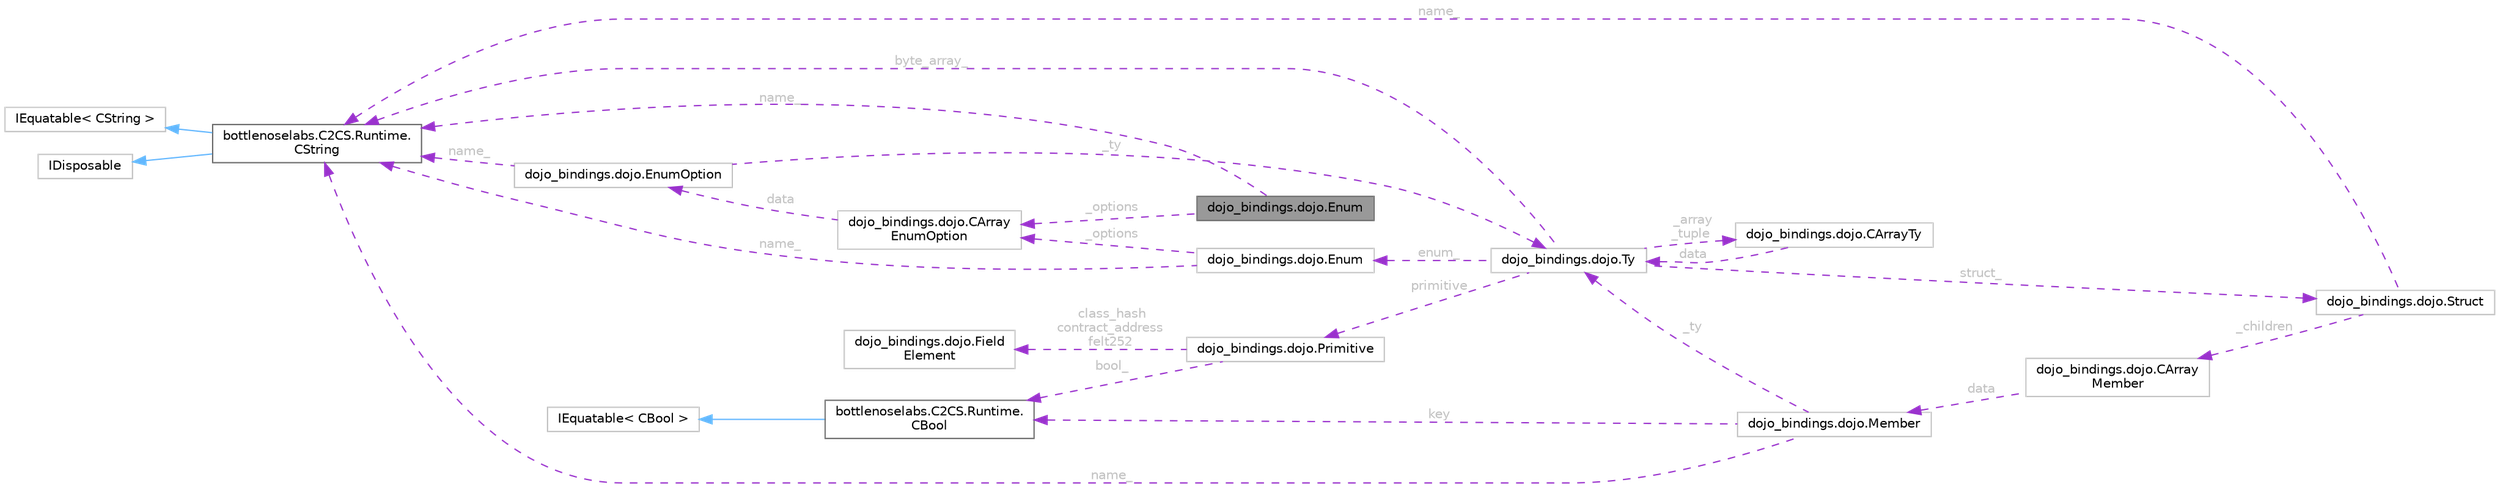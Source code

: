 digraph "dojo_bindings.dojo.Enum"
{
 // LATEX_PDF_SIZE
  bgcolor="transparent";
  edge [fontname=Helvetica,fontsize=10,labelfontname=Helvetica,labelfontsize=10];
  node [fontname=Helvetica,fontsize=10,shape=box,height=0.2,width=0.4];
  rankdir="LR";
  Node1 [id="Node000001",label="dojo_bindings.dojo.Enum",height=0.2,width=0.4,color="gray40", fillcolor="grey60", style="filled", fontcolor="black",tooltip=" "];
  Node2 -> Node1 [id="edge1_Node000001_Node000002",dir="back",color="darkorchid3",style="dashed",tooltip=" ",label=" name_",fontcolor="grey" ];
  Node2 [id="Node000002",label="bottlenoselabs.C2CS.Runtime.\lCString",height=0.2,width=0.4,color="gray40", fillcolor="white", style="filled",URL="$structbottlenoselabs_1_1_c2_c_s_1_1_runtime_1_1_c_string.html",tooltip="A pointer value type of bytes that represent a string; the C type char*."];
  Node3 -> Node2 [id="edge2_Node000002_Node000003",dir="back",color="steelblue1",style="solid",tooltip=" "];
  Node3 [id="Node000003",label="IEquatable\< CString \>",height=0.2,width=0.4,color="grey75", fillcolor="white", style="filled",tooltip=" "];
  Node4 -> Node2 [id="edge3_Node000002_Node000004",dir="back",color="steelblue1",style="solid",tooltip=" "];
  Node4 [id="Node000004",label="IDisposable",height=0.2,width=0.4,color="grey75", fillcolor="white", style="filled",tooltip=" "];
  Node5 -> Node1 [id="edge4_Node000001_Node000005",dir="back",color="darkorchid3",style="dashed",tooltip=" ",label=" _options",fontcolor="grey" ];
  Node5 [id="Node000005",label="dojo_bindings.dojo.CArray\lEnumOption",height=0.2,width=0.4,color="grey75", fillcolor="white", style="filled",URL="$structdojo__bindings_1_1dojo_1_1_c_array_enum_option.html",tooltip=" "];
  Node6 -> Node5 [id="edge5_Node000005_Node000006",dir="back",color="darkorchid3",style="dashed",tooltip=" ",label=" data",fontcolor="grey" ];
  Node6 [id="Node000006",label="dojo_bindings.dojo.EnumOption",height=0.2,width=0.4,color="grey75", fillcolor="white", style="filled",URL="$structdojo__bindings_1_1dojo_1_1_enum_option.html",tooltip=" "];
  Node2 -> Node6 [id="edge6_Node000006_Node000002",dir="back",color="darkorchid3",style="dashed",tooltip=" ",label=" name_",fontcolor="grey" ];
  Node7 -> Node6 [id="edge7_Node000006_Node000007",dir="back",color="darkorchid3",style="dashed",tooltip=" ",label=" _ty",fontcolor="grey" ];
  Node7 [id="Node000007",label="dojo_bindings.dojo.Ty",height=0.2,width=0.4,color="grey75", fillcolor="white", style="filled",URL="$structdojo__bindings_1_1dojo_1_1_ty.html",tooltip=" "];
  Node8 -> Node7 [id="edge8_Node000007_Node000008",dir="back",color="darkorchid3",style="dashed",tooltip=" ",label=" struct_",fontcolor="grey" ];
  Node8 [id="Node000008",label="dojo_bindings.dojo.Struct",height=0.2,width=0.4,color="grey75", fillcolor="white", style="filled",URL="$structdojo__bindings_1_1dojo_1_1_struct.html",tooltip=" "];
  Node2 -> Node8 [id="edge9_Node000008_Node000002",dir="back",color="darkorchid3",style="dashed",tooltip=" ",label=" name_",fontcolor="grey" ];
  Node9 -> Node8 [id="edge10_Node000008_Node000009",dir="back",color="darkorchid3",style="dashed",tooltip=" ",label=" _children",fontcolor="grey" ];
  Node9 [id="Node000009",label="dojo_bindings.dojo.CArray\lMember",height=0.2,width=0.4,color="grey75", fillcolor="white", style="filled",URL="$structdojo__bindings_1_1dojo_1_1_c_array_member.html",tooltip=" "];
  Node10 -> Node9 [id="edge11_Node000009_Node000010",dir="back",color="darkorchid3",style="dashed",tooltip=" ",label=" data",fontcolor="grey" ];
  Node10 [id="Node000010",label="dojo_bindings.dojo.Member",height=0.2,width=0.4,color="grey75", fillcolor="white", style="filled",URL="$structdojo__bindings_1_1dojo_1_1_member.html",tooltip=" "];
  Node2 -> Node10 [id="edge12_Node000010_Node000002",dir="back",color="darkorchid3",style="dashed",tooltip=" ",label=" name_",fontcolor="grey" ];
  Node7 -> Node10 [id="edge13_Node000010_Node000007",dir="back",color="darkorchid3",style="dashed",tooltip=" ",label=" _ty",fontcolor="grey" ];
  Node11 -> Node10 [id="edge14_Node000010_Node000011",dir="back",color="darkorchid3",style="dashed",tooltip=" ",label=" key",fontcolor="grey" ];
  Node11 [id="Node000011",label="bottlenoselabs.C2CS.Runtime.\lCBool",height=0.2,width=0.4,color="gray40", fillcolor="white", style="filled",URL="$structbottlenoselabs_1_1_c2_c_s_1_1_runtime_1_1_c_bool.html",tooltip="A boolean value type with the same memory layout as a byte in both managed and unmanaged contexts; eq..."];
  Node12 -> Node11 [id="edge15_Node000011_Node000012",dir="back",color="steelblue1",style="solid",tooltip=" "];
  Node12 [id="Node000012",label="IEquatable\< CBool \>",height=0.2,width=0.4,color="grey75", fillcolor="white", style="filled",tooltip=" "];
  Node13 -> Node7 [id="edge16_Node000007_Node000013",dir="back",color="darkorchid3",style="dashed",tooltip=" ",label=" primitive",fontcolor="grey" ];
  Node13 [id="Node000013",label="dojo_bindings.dojo.Primitive",height=0.2,width=0.4,color="grey75", fillcolor="white", style="filled",URL="$structdojo__bindings_1_1dojo_1_1_primitive.html",tooltip=" "];
  Node11 -> Node13 [id="edge17_Node000013_Node000011",dir="back",color="darkorchid3",style="dashed",tooltip=" ",label=" bool_",fontcolor="grey" ];
  Node14 -> Node13 [id="edge18_Node000013_Node000014",dir="back",color="darkorchid3",style="dashed",tooltip=" ",label=" class_hash\ncontract_address\nfelt252",fontcolor="grey" ];
  Node14 [id="Node000014",label="dojo_bindings.dojo.Field\lElement",height=0.2,width=0.4,color="grey75", fillcolor="white", style="filled",URL="$structdojo__bindings_1_1dojo_1_1_field_element.html",tooltip=" "];
  Node15 -> Node7 [id="edge19_Node000007_Node000015",dir="back",color="darkorchid3",style="dashed",tooltip=" ",label=" enum_",fontcolor="grey" ];
  Node15 [id="Node000015",label="dojo_bindings.dojo.Enum",height=0.2,width=0.4,color="grey75", fillcolor="white", style="filled",URL="$structdojo__bindings_1_1dojo_1_1_enum.html",tooltip=" "];
  Node2 -> Node15 [id="edge20_Node000015_Node000002",dir="back",color="darkorchid3",style="dashed",tooltip=" ",label=" name_",fontcolor="grey" ];
  Node5 -> Node15 [id="edge21_Node000015_Node000005",dir="back",color="darkorchid3",style="dashed",tooltip=" ",label=" _options",fontcolor="grey" ];
  Node16 -> Node7 [id="edge22_Node000007_Node000016",dir="back",color="darkorchid3",style="dashed",tooltip=" ",label=" _array\n_tuple",fontcolor="grey" ];
  Node16 [id="Node000016",label="dojo_bindings.dojo.CArrayTy",height=0.2,width=0.4,color="grey75", fillcolor="white", style="filled",URL="$structdojo__bindings_1_1dojo_1_1_c_array_ty.html",tooltip=" "];
  Node7 -> Node16 [id="edge23_Node000016_Node000007",dir="back",color="darkorchid3",style="dashed",tooltip=" ",label=" data",fontcolor="grey" ];
  Node2 -> Node7 [id="edge24_Node000007_Node000002",dir="back",color="darkorchid3",style="dashed",tooltip=" ",label=" byte_array_",fontcolor="grey" ];
}
